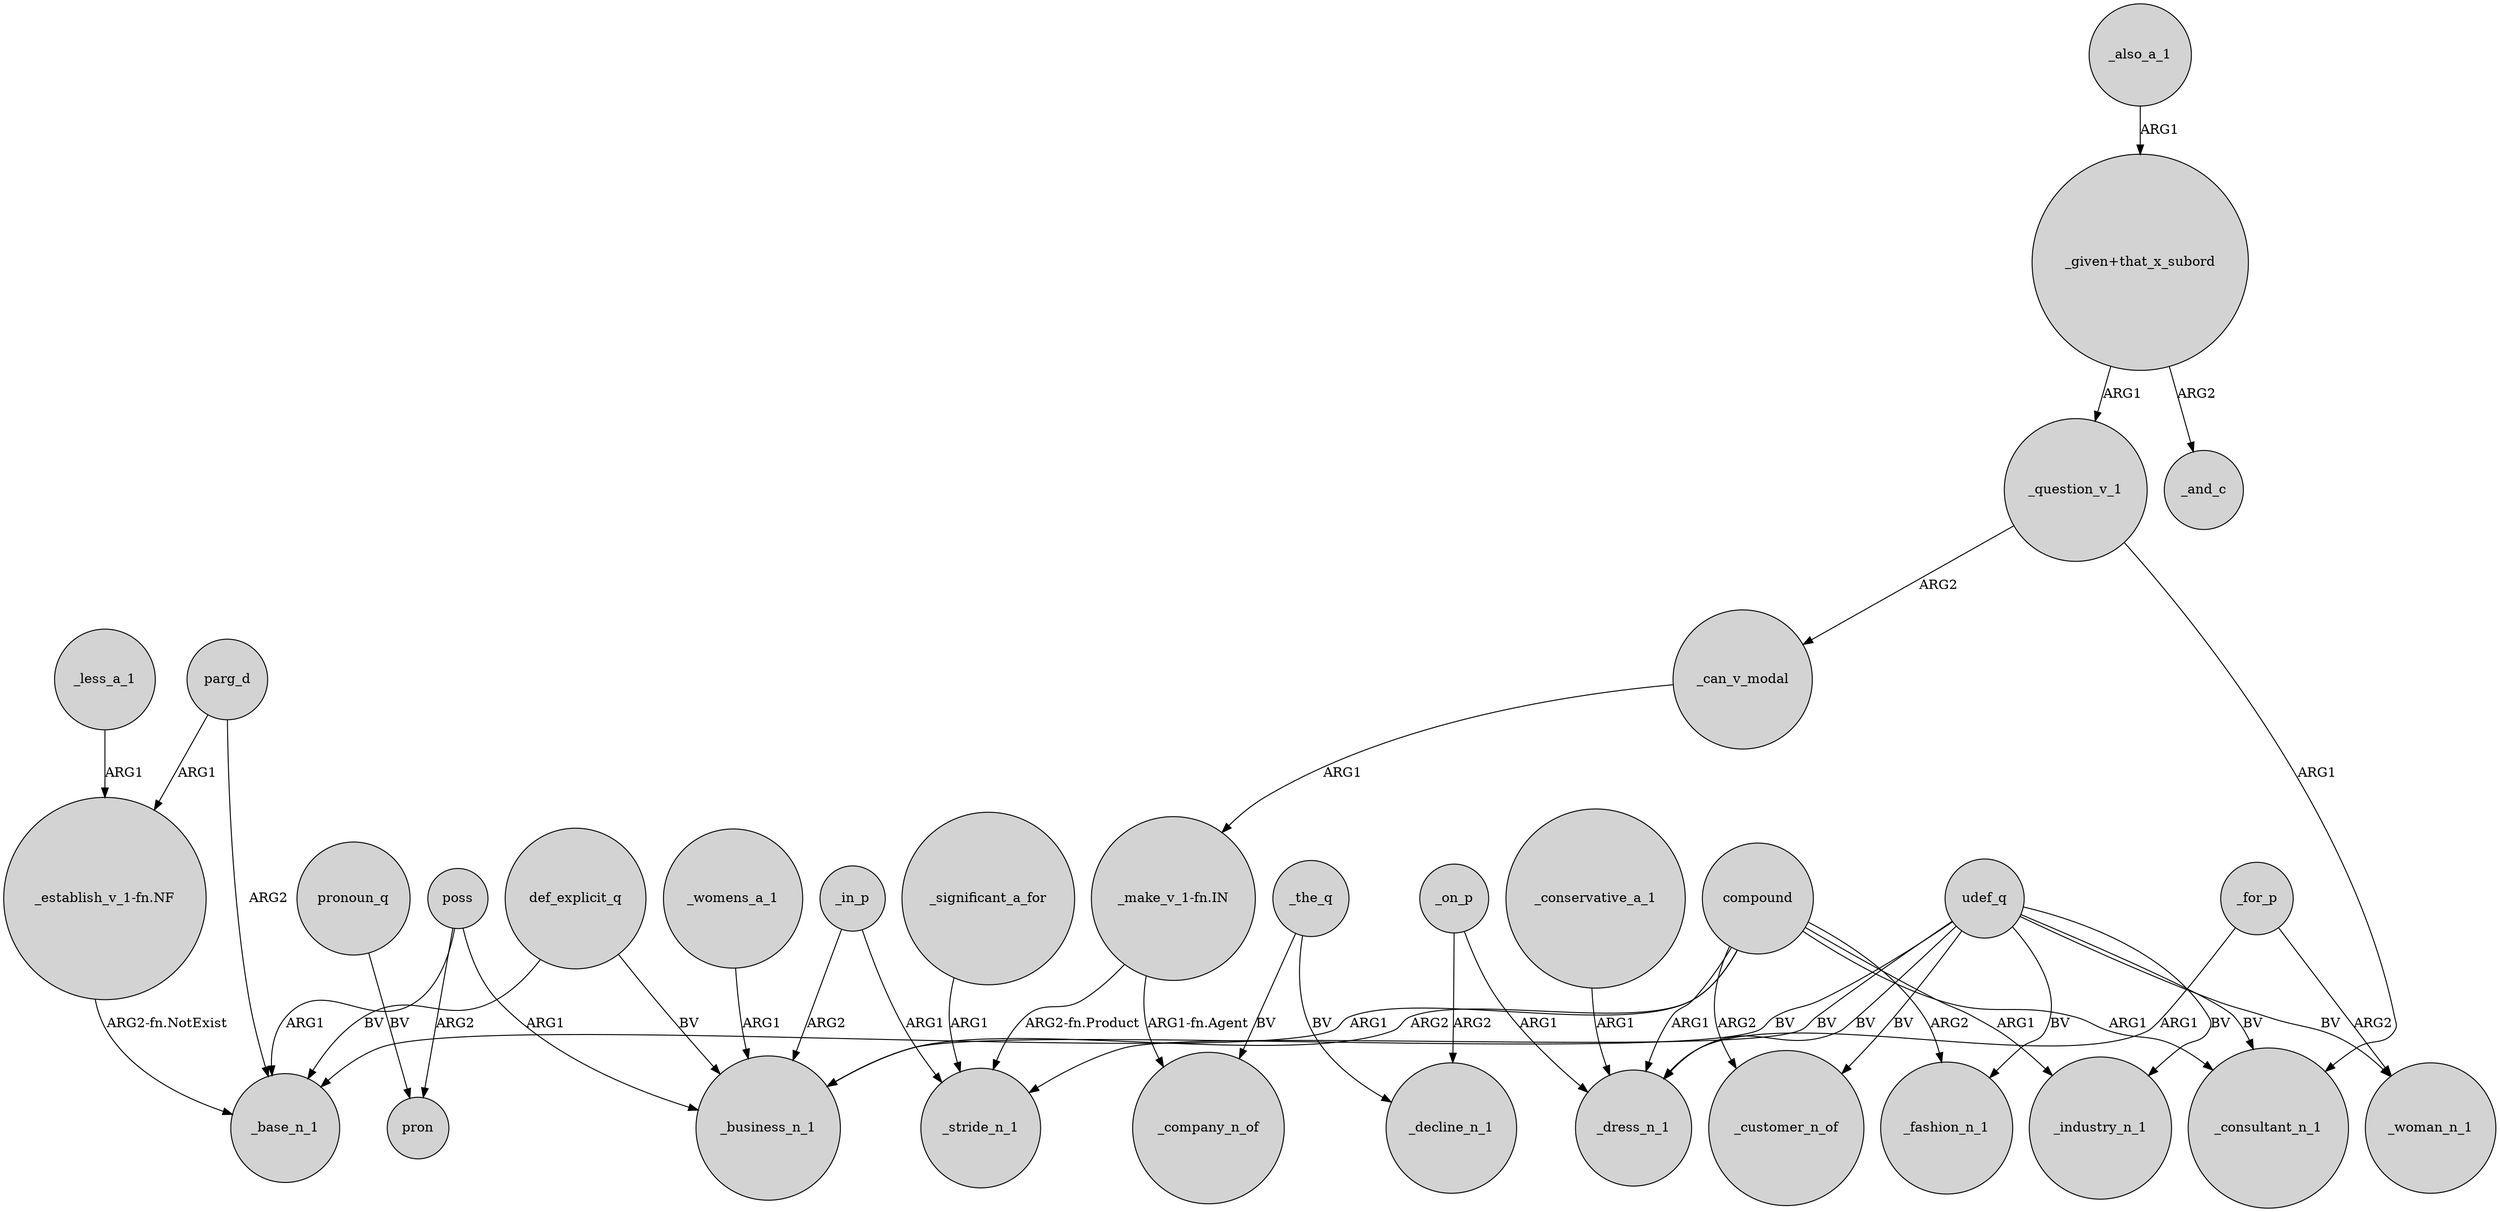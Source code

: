 digraph {
	node [shape=circle style=filled]
	poss -> _base_n_1 [label=ARG1]
	"_make_v_1-fn.IN" -> _stride_n_1 [label="ARG2-fn.Product"]
	poss -> pron [label=ARG2]
	udef_q -> _stride_n_1 [label=BV]
	_can_v_modal -> "_make_v_1-fn.IN" [label=ARG1]
	udef_q -> _woman_n_1 [label=BV]
	_womens_a_1 -> _business_n_1 [label=ARG1]
	"_make_v_1-fn.IN" -> _company_n_of [label="ARG1-fn.Agent"]
	poss -> _business_n_1 [label=ARG1]
	_for_p -> _woman_n_1 [label=ARG2]
	_in_p -> _stride_n_1 [label=ARG1]
	compound -> _industry_n_1 [label=ARG1]
	_significant_a_for -> _stride_n_1 [label=ARG1]
	_in_p -> _business_n_1 [label=ARG2]
	_for_p -> _dress_n_1 [label=ARG1]
	parg_d -> _base_n_1 [label=ARG2]
	def_explicit_q -> _base_n_1 [label=BV]
	_the_q -> _decline_n_1 [label=BV]
	compound -> _dress_n_1 [label=ARG1]
	udef_q -> _dress_n_1 [label=BV]
	_the_q -> _company_n_of [label=BV]
	_question_v_1 -> _can_v_modal [label=ARG2]
	compound -> _consultant_n_1 [label=ARG1]
	pronoun_q -> pron [label=BV]
	"_given+that_x_subord" -> _question_v_1 [label=ARG1]
	_on_p -> _decline_n_1 [label=ARG2]
	parg_d -> "_establish_v_1-fn.NF" [label=ARG1]
	"_given+that_x_subord" -> _and_c [label=ARG2]
	udef_q -> _customer_n_of [label=BV]
	_on_p -> _dress_n_1 [label=ARG1]
	_less_a_1 -> "_establish_v_1-fn.NF" [label=ARG1]
	_conservative_a_1 -> _dress_n_1 [label=ARG1]
	compound -> _business_n_1 [label=ARG2]
	udef_q -> _consultant_n_1 [label=BV]
	udef_q -> _business_n_1 [label=BV]
	udef_q -> _fashion_n_1 [label=BV]
	_question_v_1 -> _consultant_n_1 [label=ARG1]
	"_establish_v_1-fn.NF" -> _base_n_1 [label="ARG2-fn.NotExist"]
	_also_a_1 -> "_given+that_x_subord" [label=ARG1]
	compound -> _fashion_n_1 [label=ARG2]
	compound -> _base_n_1 [label=ARG1]
	udef_q -> _industry_n_1 [label=BV]
	compound -> _customer_n_of [label=ARG2]
	def_explicit_q -> _business_n_1 [label=BV]
}
